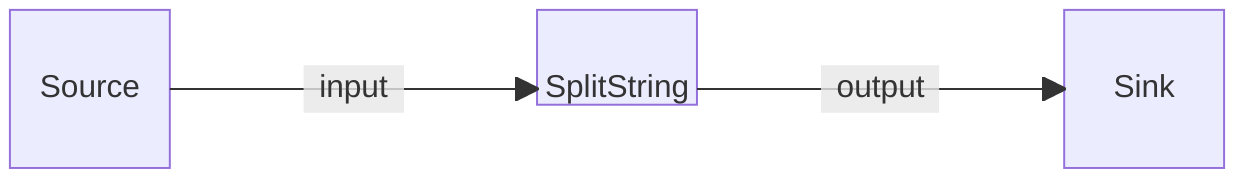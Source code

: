 block-beta
    columns 7
    Source space:2 SplitString space:2 Sink
    Source-- "input" -->SplitString
    SplitString-- "output" -->Sink

    classDef block height:48px,padding:8px;
    classDef hidden visibility:none;
    class SplitString block
    class Source hidden
    class Sink hidden